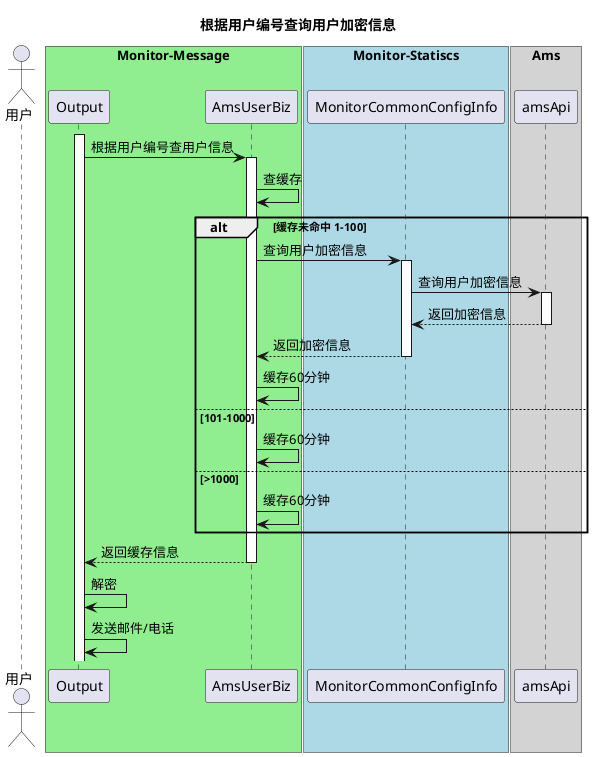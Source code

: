 
@startuml

actor 用户
box "Monitor-Message" #LightGreen
participant Output
participant AmsUserBiz
end box

box "Monitor-Statiscs" #LightBlue
participant MonitorCommonConfigInfo
end box

box "Ams" #LightGray
participant amsApi
end box


title 根据用户编号查询用户加密信息
activate Output
Output -> AmsUserBiz : 根据用户编号查用户信息
activate AmsUserBiz
AmsUserBiz-> AmsUserBiz: 查缓存

alt 缓存未命中 1-100
    AmsUserBiz -> MonitorCommonConfigInfo : 查询用户加密信息
    activate MonitorCommonConfigInfo
    MonitorCommonConfigInfo -> amsApi : 查询用户加密信息
    activate amsApi
    MonitorCommonConfigInfo <-- amsApi  : 返回加密信息
    deactivate amsApi
    AmsUserBiz <-- MonitorCommonConfigInfo : 返回加密信息
    deactivate MonitorCommonConfigInfo
    AmsUserBiz-> AmsUserBiz: 缓存60分钟
else 101-1000
    AmsUserBiz-> AmsUserBiz: 缓存60分钟
else >1000
    AmsUserBiz-> AmsUserBiz: 缓存60分钟
end
Output <-- AmsUserBiz : 返回缓存信息
deactivate AmsUserBiz
Output -> Output : 解密
Output -> Output : 发送邮件/电话


@enduml